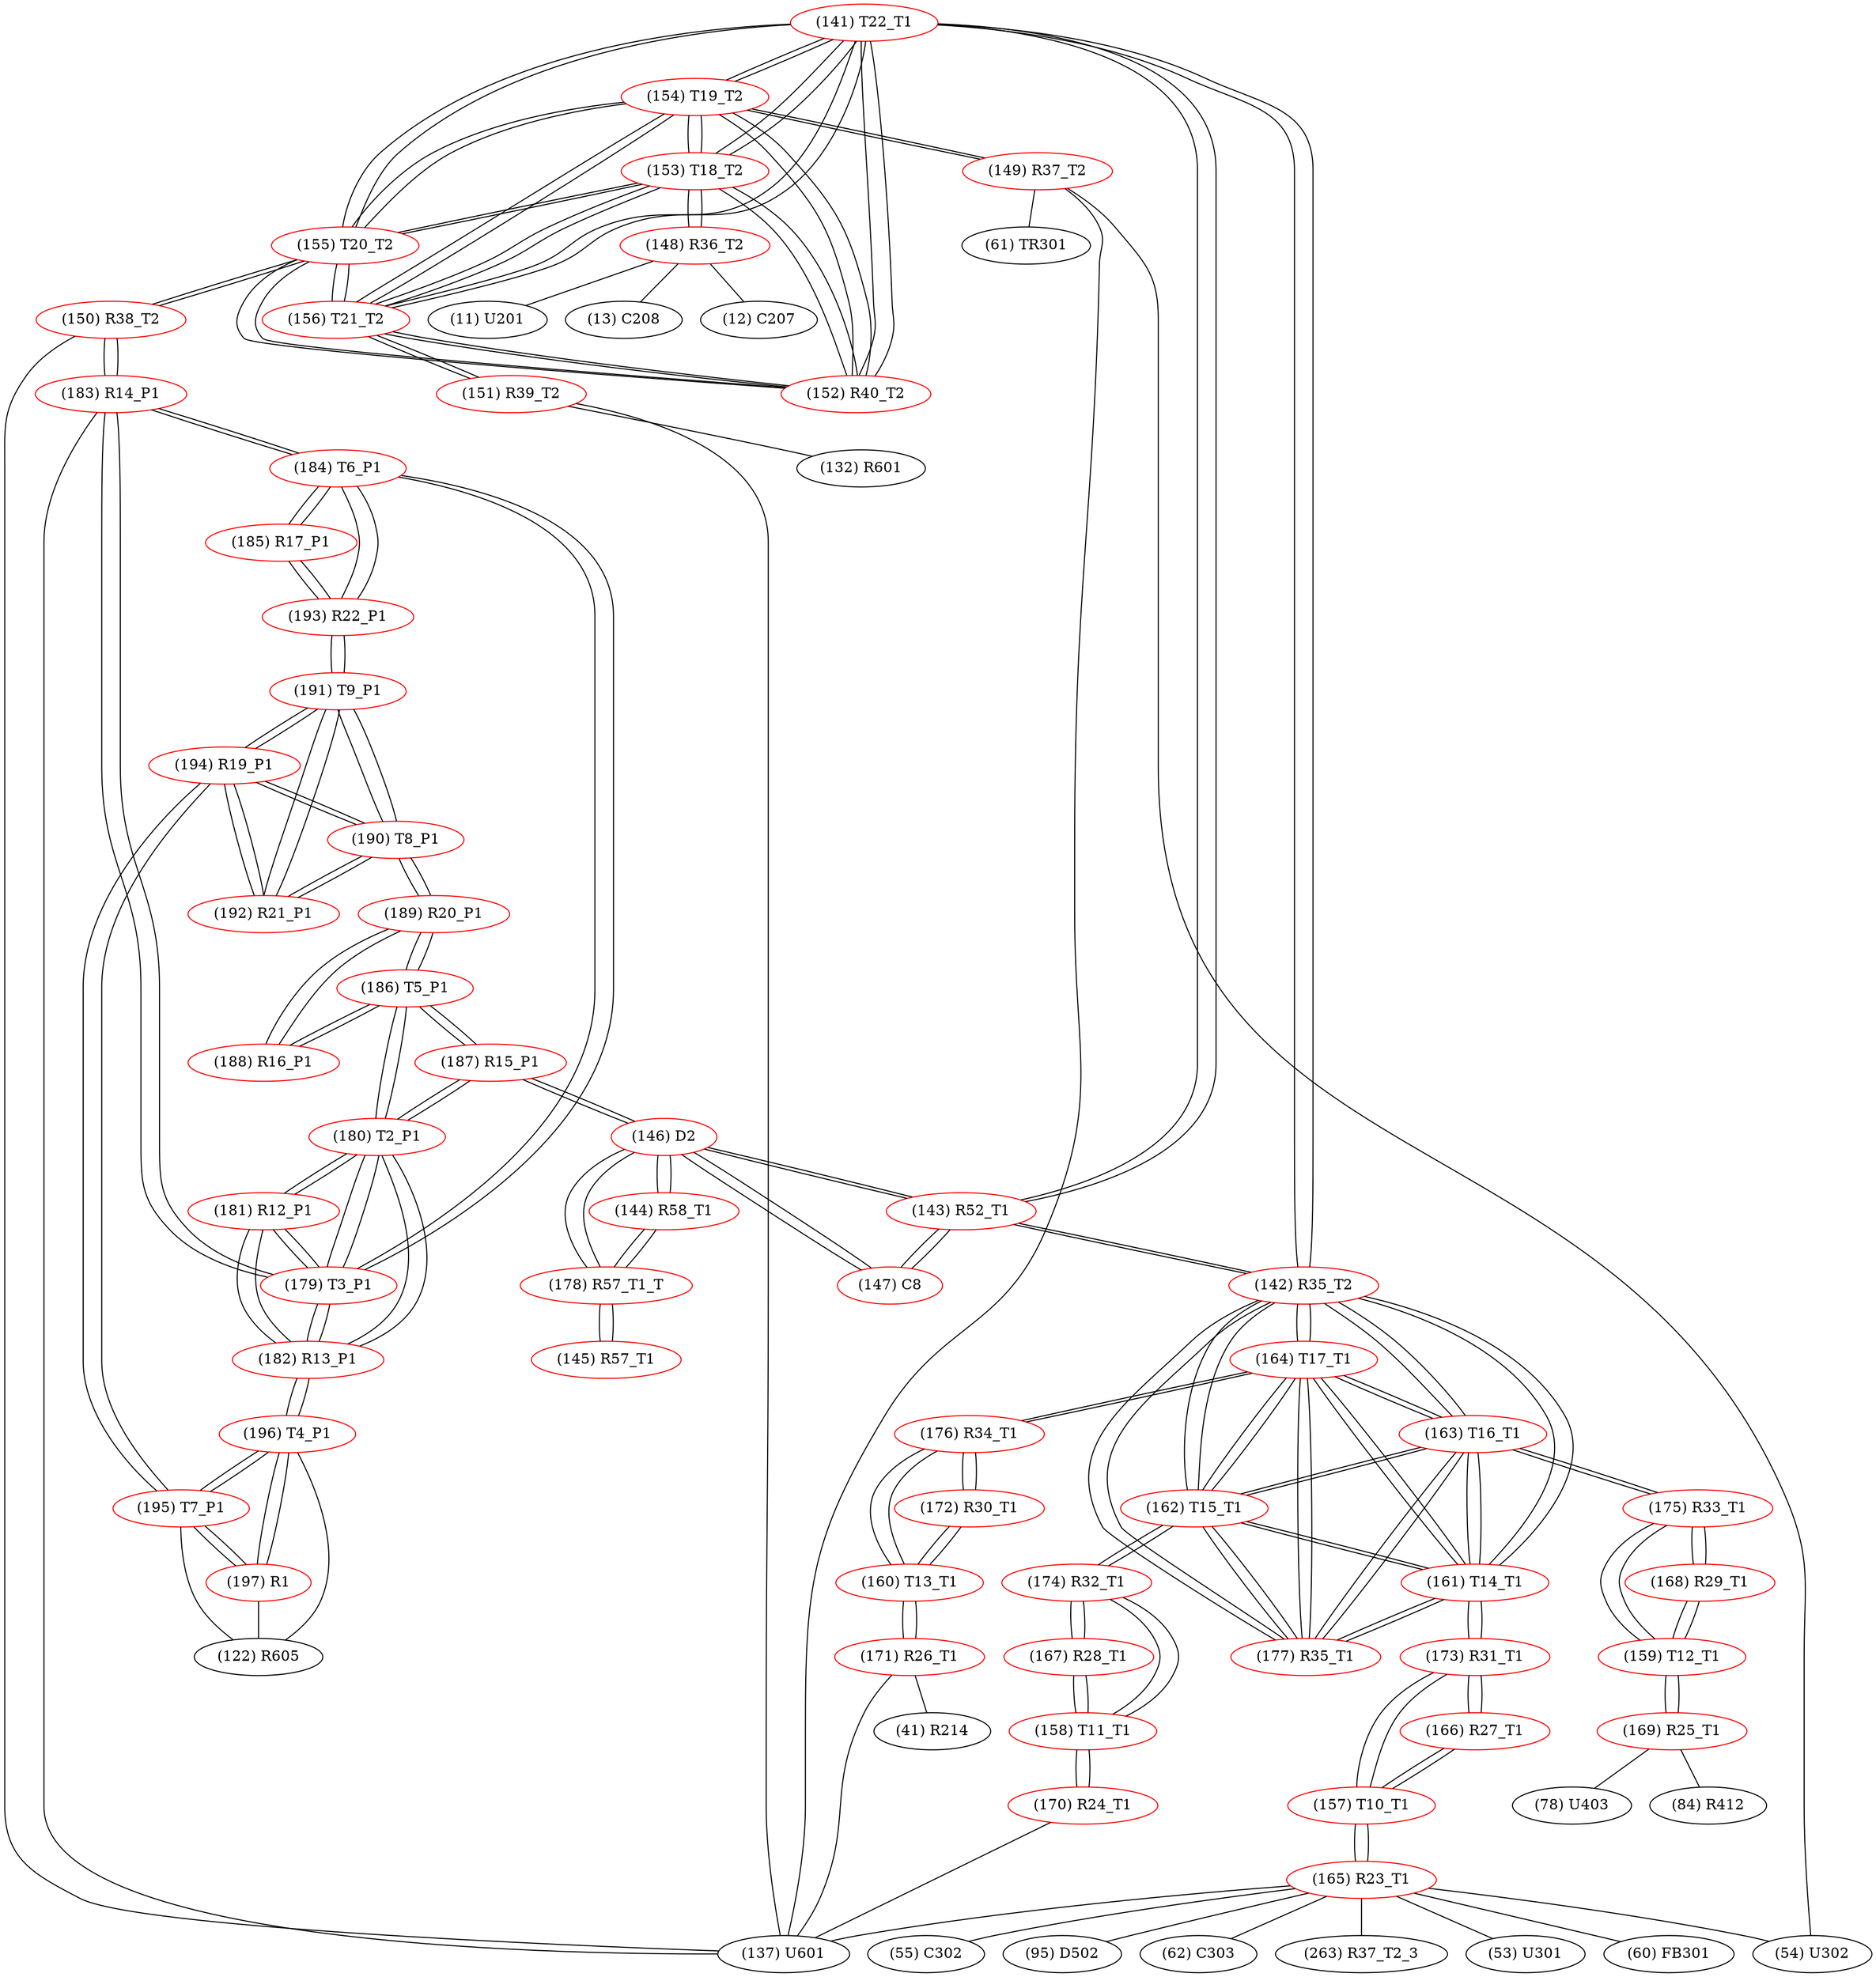 graph {
	141 [label="(141) T22_T1" color=red]
	154 [label="(154) T19_T2"]
	153 [label="(153) T18_T2"]
	152 [label="(152) R40_T2"]
	156 [label="(156) T21_T2"]
	155 [label="(155) T20_T2"]
	143 [label="(143) R52_T1"]
	142 [label="(142) R35_T2"]
	142 [label="(142) R35_T2" color=red]
	163 [label="(163) T16_T1"]
	162 [label="(162) T15_T1"]
	177 [label="(177) R35_T1"]
	161 [label="(161) T14_T1"]
	164 [label="(164) T17_T1"]
	143 [label="(143) R52_T1"]
	141 [label="(141) T22_T1"]
	143 [label="(143) R52_T1" color=red]
	146 [label="(146) D2"]
	147 [label="(147) C8"]
	142 [label="(142) R35_T2"]
	141 [label="(141) T22_T1"]
	144 [label="(144) R58_T1" color=red]
	178 [label="(178) R57_T1_T"]
	146 [label="(146) D2"]
	145 [label="(145) R57_T1" color=red]
	178 [label="(178) R57_T1_T"]
	146 [label="(146) D2" color=red]
	143 [label="(143) R52_T1"]
	147 [label="(147) C8"]
	144 [label="(144) R58_T1"]
	178 [label="(178) R57_T1_T"]
	187 [label="(187) R15_P1"]
	147 [label="(147) C8" color=red]
	146 [label="(146) D2"]
	143 [label="(143) R52_T1"]
	148 [label="(148) R36_T2" color=red]
	12 [label="(12) C207"]
	11 [label="(11) U201"]
	13 [label="(13) C208"]
	153 [label="(153) T18_T2"]
	149 [label="(149) R37_T2" color=red]
	137 [label="(137) U601"]
	54 [label="(54) U302"]
	61 [label="(61) TR301"]
	154 [label="(154) T19_T2"]
	150 [label="(150) R38_T2" color=red]
	137 [label="(137) U601"]
	183 [label="(183) R14_P1"]
	155 [label="(155) T20_T2"]
	151 [label="(151) R39_T2" color=red]
	137 [label="(137) U601"]
	132 [label="(132) R601"]
	156 [label="(156) T21_T2"]
	152 [label="(152) R40_T2" color=red]
	141 [label="(141) T22_T1"]
	154 [label="(154) T19_T2"]
	153 [label="(153) T18_T2"]
	156 [label="(156) T21_T2"]
	155 [label="(155) T20_T2"]
	153 [label="(153) T18_T2" color=red]
	141 [label="(141) T22_T1"]
	154 [label="(154) T19_T2"]
	152 [label="(152) R40_T2"]
	156 [label="(156) T21_T2"]
	155 [label="(155) T20_T2"]
	148 [label="(148) R36_T2"]
	154 [label="(154) T19_T2" color=red]
	141 [label="(141) T22_T1"]
	153 [label="(153) T18_T2"]
	152 [label="(152) R40_T2"]
	156 [label="(156) T21_T2"]
	155 [label="(155) T20_T2"]
	149 [label="(149) R37_T2"]
	155 [label="(155) T20_T2" color=red]
	141 [label="(141) T22_T1"]
	154 [label="(154) T19_T2"]
	153 [label="(153) T18_T2"]
	152 [label="(152) R40_T2"]
	156 [label="(156) T21_T2"]
	150 [label="(150) R38_T2"]
	156 [label="(156) T21_T2" color=red]
	141 [label="(141) T22_T1"]
	154 [label="(154) T19_T2"]
	153 [label="(153) T18_T2"]
	152 [label="(152) R40_T2"]
	155 [label="(155) T20_T2"]
	151 [label="(151) R39_T2"]
	157 [label="(157) T10_T1" color=red]
	165 [label="(165) R23_T1"]
	173 [label="(173) R31_T1"]
	166 [label="(166) R27_T1"]
	158 [label="(158) T11_T1" color=red]
	170 [label="(170) R24_T1"]
	174 [label="(174) R32_T1"]
	167 [label="(167) R28_T1"]
	159 [label="(159) T12_T1" color=red]
	175 [label="(175) R33_T1"]
	168 [label="(168) R29_T1"]
	169 [label="(169) R25_T1"]
	160 [label="(160) T13_T1" color=red]
	172 [label="(172) R30_T1"]
	176 [label="(176) R34_T1"]
	171 [label="(171) R26_T1"]
	161 [label="(161) T14_T1" color=red]
	163 [label="(163) T16_T1"]
	162 [label="(162) T15_T1"]
	177 [label="(177) R35_T1"]
	164 [label="(164) T17_T1"]
	142 [label="(142) R35_T2"]
	173 [label="(173) R31_T1"]
	162 [label="(162) T15_T1" color=red]
	163 [label="(163) T16_T1"]
	177 [label="(177) R35_T1"]
	161 [label="(161) T14_T1"]
	164 [label="(164) T17_T1"]
	142 [label="(142) R35_T2"]
	174 [label="(174) R32_T1"]
	163 [label="(163) T16_T1" color=red]
	162 [label="(162) T15_T1"]
	177 [label="(177) R35_T1"]
	161 [label="(161) T14_T1"]
	164 [label="(164) T17_T1"]
	142 [label="(142) R35_T2"]
	175 [label="(175) R33_T1"]
	164 [label="(164) T17_T1" color=red]
	163 [label="(163) T16_T1"]
	162 [label="(162) T15_T1"]
	177 [label="(177) R35_T1"]
	161 [label="(161) T14_T1"]
	142 [label="(142) R35_T2"]
	176 [label="(176) R34_T1"]
	165 [label="(165) R23_T1" color=red]
	53 [label="(53) U301"]
	60 [label="(60) FB301"]
	55 [label="(55) C302"]
	54 [label="(54) U302"]
	95 [label="(95) D502"]
	62 [label="(62) C303"]
	137 [label="(137) U601"]
	263 [label="(263) R37_T2_3"]
	157 [label="(157) T10_T1"]
	166 [label="(166) R27_T1" color=red]
	157 [label="(157) T10_T1"]
	173 [label="(173) R31_T1"]
	167 [label="(167) R28_T1" color=red]
	174 [label="(174) R32_T1"]
	158 [label="(158) T11_T1"]
	168 [label="(168) R29_T1" color=red]
	175 [label="(175) R33_T1"]
	159 [label="(159) T12_T1"]
	169 [label="(169) R25_T1" color=red]
	84 [label="(84) R412"]
	78 [label="(78) U403"]
	159 [label="(159) T12_T1"]
	170 [label="(170) R24_T1" color=red]
	137 [label="(137) U601"]
	158 [label="(158) T11_T1"]
	171 [label="(171) R26_T1" color=red]
	137 [label="(137) U601"]
	41 [label="(41) R214"]
	160 [label="(160) T13_T1"]
	172 [label="(172) R30_T1" color=red]
	176 [label="(176) R34_T1"]
	160 [label="(160) T13_T1"]
	173 [label="(173) R31_T1" color=red]
	157 [label="(157) T10_T1"]
	166 [label="(166) R27_T1"]
	161 [label="(161) T14_T1"]
	174 [label="(174) R32_T1" color=red]
	162 [label="(162) T15_T1"]
	167 [label="(167) R28_T1"]
	158 [label="(158) T11_T1"]
	175 [label="(175) R33_T1" color=red]
	163 [label="(163) T16_T1"]
	168 [label="(168) R29_T1"]
	159 [label="(159) T12_T1"]
	176 [label="(176) R34_T1" color=red]
	164 [label="(164) T17_T1"]
	172 [label="(172) R30_T1"]
	160 [label="(160) T13_T1"]
	177 [label="(177) R35_T1" color=red]
	163 [label="(163) T16_T1"]
	162 [label="(162) T15_T1"]
	161 [label="(161) T14_T1"]
	164 [label="(164) T17_T1"]
	142 [label="(142) R35_T2"]
	178 [label="(178) R57_T1_T" color=red]
	144 [label="(144) R58_T1"]
	146 [label="(146) D2"]
	145 [label="(145) R57_T1"]
	179 [label="(179) T3_P1" color=red]
	183 [label="(183) R14_P1"]
	184 [label="(184) T6_P1"]
	182 [label="(182) R13_P1"]
	181 [label="(181) R12_P1"]
	180 [label="(180) T2_P1"]
	180 [label="(180) T2_P1" color=red]
	182 [label="(182) R13_P1"]
	179 [label="(179) T3_P1"]
	181 [label="(181) R12_P1"]
	186 [label="(186) T5_P1"]
	187 [label="(187) R15_P1"]
	181 [label="(181) R12_P1" color=red]
	182 [label="(182) R13_P1"]
	179 [label="(179) T3_P1"]
	180 [label="(180) T2_P1"]
	182 [label="(182) R13_P1" color=red]
	196 [label="(196) T4_P1"]
	179 [label="(179) T3_P1"]
	181 [label="(181) R12_P1"]
	180 [label="(180) T2_P1"]
	183 [label="(183) R14_P1" color=red]
	137 [label="(137) U601"]
	150 [label="(150) R38_T2"]
	179 [label="(179) T3_P1"]
	184 [label="(184) T6_P1"]
	184 [label="(184) T6_P1" color=red]
	183 [label="(183) R14_P1"]
	179 [label="(179) T3_P1"]
	193 [label="(193) R22_P1"]
	185 [label="(185) R17_P1"]
	185 [label="(185) R17_P1" color=red]
	193 [label="(193) R22_P1"]
	184 [label="(184) T6_P1"]
	186 [label="(186) T5_P1" color=red]
	180 [label="(180) T2_P1"]
	187 [label="(187) R15_P1"]
	188 [label="(188) R16_P1"]
	189 [label="(189) R20_P1"]
	187 [label="(187) R15_P1" color=red]
	146 [label="(146) D2"]
	180 [label="(180) T2_P1"]
	186 [label="(186) T5_P1"]
	188 [label="(188) R16_P1" color=red]
	186 [label="(186) T5_P1"]
	189 [label="(189) R20_P1"]
	189 [label="(189) R20_P1" color=red]
	190 [label="(190) T8_P1"]
	188 [label="(188) R16_P1"]
	186 [label="(186) T5_P1"]
	190 [label="(190) T8_P1" color=red]
	191 [label="(191) T9_P1"]
	192 [label="(192) R21_P1"]
	194 [label="(194) R19_P1"]
	189 [label="(189) R20_P1"]
	191 [label="(191) T9_P1" color=red]
	193 [label="(193) R22_P1"]
	192 [label="(192) R21_P1"]
	190 [label="(190) T8_P1"]
	194 [label="(194) R19_P1"]
	192 [label="(192) R21_P1" color=red]
	191 [label="(191) T9_P1"]
	190 [label="(190) T8_P1"]
	194 [label="(194) R19_P1"]
	193 [label="(193) R22_P1" color=red]
	191 [label="(191) T9_P1"]
	184 [label="(184) T6_P1"]
	185 [label="(185) R17_P1"]
	194 [label="(194) R19_P1" color=red]
	191 [label="(191) T9_P1"]
	192 [label="(192) R21_P1"]
	190 [label="(190) T8_P1"]
	195 [label="(195) T7_P1"]
	195 [label="(195) T7_P1" color=red]
	197 [label="(197) R1"]
	196 [label="(196) T4_P1"]
	122 [label="(122) R605"]
	194 [label="(194) R19_P1"]
	196 [label="(196) T4_P1" color=red]
	182 [label="(182) R13_P1"]
	197 [label="(197) R1"]
	195 [label="(195) T7_P1"]
	122 [label="(122) R605"]
	197 [label="(197) R1" color=red]
	196 [label="(196) T4_P1"]
	195 [label="(195) T7_P1"]
	122 [label="(122) R605"]
	141 -- 154
	141 -- 153
	141 -- 152
	141 -- 156
	141 -- 155
	141 -- 143
	141 -- 142
	142 -- 163
	142 -- 162
	142 -- 177
	142 -- 161
	142 -- 164
	142 -- 143
	142 -- 141
	143 -- 146
	143 -- 147
	143 -- 142
	143 -- 141
	144 -- 178
	144 -- 146
	145 -- 178
	146 -- 143
	146 -- 147
	146 -- 144
	146 -- 178
	146 -- 187
	147 -- 146
	147 -- 143
	148 -- 12
	148 -- 11
	148 -- 13
	148 -- 153
	149 -- 137
	149 -- 54
	149 -- 61
	149 -- 154
	150 -- 137
	150 -- 183
	150 -- 155
	151 -- 137
	151 -- 132
	151 -- 156
	152 -- 141
	152 -- 154
	152 -- 153
	152 -- 156
	152 -- 155
	153 -- 141
	153 -- 154
	153 -- 152
	153 -- 156
	153 -- 155
	153 -- 148
	154 -- 141
	154 -- 153
	154 -- 152
	154 -- 156
	154 -- 155
	154 -- 149
	155 -- 141
	155 -- 154
	155 -- 153
	155 -- 152
	155 -- 156
	155 -- 150
	156 -- 141
	156 -- 154
	156 -- 153
	156 -- 152
	156 -- 155
	156 -- 151
	157 -- 165
	157 -- 173
	157 -- 166
	158 -- 170
	158 -- 174
	158 -- 167
	159 -- 175
	159 -- 168
	159 -- 169
	160 -- 172
	160 -- 176
	160 -- 171
	161 -- 163
	161 -- 162
	161 -- 177
	161 -- 164
	161 -- 142
	161 -- 173
	162 -- 163
	162 -- 177
	162 -- 161
	162 -- 164
	162 -- 142
	162 -- 174
	163 -- 162
	163 -- 177
	163 -- 161
	163 -- 164
	163 -- 142
	163 -- 175
	164 -- 163
	164 -- 162
	164 -- 177
	164 -- 161
	164 -- 142
	164 -- 176
	165 -- 53
	165 -- 60
	165 -- 55
	165 -- 54
	165 -- 95
	165 -- 62
	165 -- 137
	165 -- 263
	165 -- 157
	166 -- 157
	166 -- 173
	167 -- 174
	167 -- 158
	168 -- 175
	168 -- 159
	169 -- 84
	169 -- 78
	169 -- 159
	170 -- 137
	170 -- 158
	171 -- 137
	171 -- 41
	171 -- 160
	172 -- 176
	172 -- 160
	173 -- 157
	173 -- 166
	173 -- 161
	174 -- 162
	174 -- 167
	174 -- 158
	175 -- 163
	175 -- 168
	175 -- 159
	176 -- 164
	176 -- 172
	176 -- 160
	177 -- 163
	177 -- 162
	177 -- 161
	177 -- 164
	177 -- 142
	178 -- 144
	178 -- 146
	178 -- 145
	179 -- 183
	179 -- 184
	179 -- 182
	179 -- 181
	179 -- 180
	180 -- 182
	180 -- 179
	180 -- 181
	180 -- 186
	180 -- 187
	181 -- 182
	181 -- 179
	181 -- 180
	182 -- 196
	182 -- 179
	182 -- 181
	182 -- 180
	183 -- 137
	183 -- 150
	183 -- 179
	183 -- 184
	184 -- 183
	184 -- 179
	184 -- 193
	184 -- 185
	185 -- 193
	185 -- 184
	186 -- 180
	186 -- 187
	186 -- 188
	186 -- 189
	187 -- 146
	187 -- 180
	187 -- 186
	188 -- 186
	188 -- 189
	189 -- 190
	189 -- 188
	189 -- 186
	190 -- 191
	190 -- 192
	190 -- 194
	190 -- 189
	191 -- 193
	191 -- 192
	191 -- 190
	191 -- 194
	192 -- 191
	192 -- 190
	192 -- 194
	193 -- 191
	193 -- 184
	193 -- 185
	194 -- 191
	194 -- 192
	194 -- 190
	194 -- 195
	195 -- 197
	195 -- 196
	195 -- 122
	195 -- 194
	196 -- 182
	196 -- 197
	196 -- 195
	196 -- 122
	197 -- 196
	197 -- 195
	197 -- 122
}